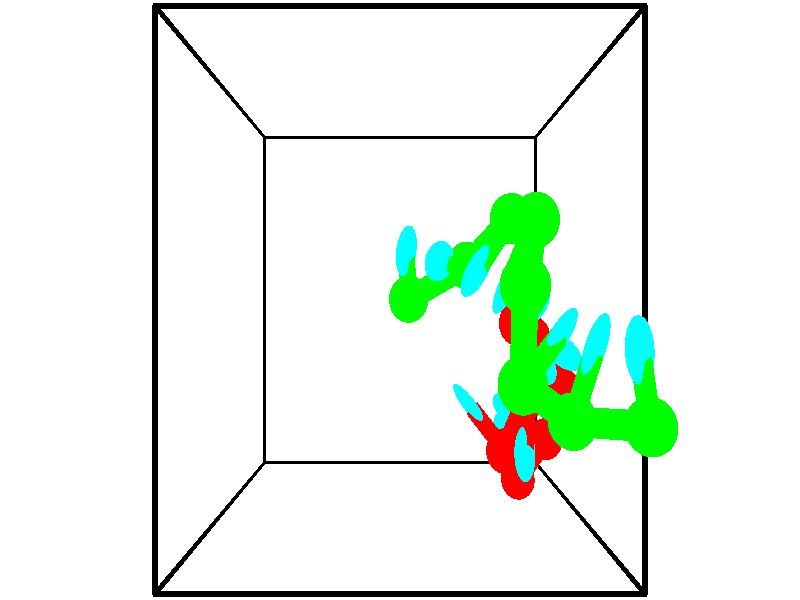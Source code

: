 // switches for output
#declare DRAW_BASES = 1; // possible values are 0, 1; only relevant for DNA ribbons
#declare DRAW_BASES_TYPE = 3; // possible values are 1, 2, 3; only relevant for DNA ribbons
#declare DRAW_FOG = 0; // set to 1 to enable fog

#include "colors.inc"

#include "transforms.inc"
background { rgb <1, 1, 1>}

#default {
   normal{
       ripples 0.25
       frequency 0.20
       turbulence 0.2
       lambda 5
   }
	finish {
		phong 0.1
		phong_size 40.
	}
}

// original window dimensions: 1024x640


// camera settings

camera {
	sky <-0, 1, 0>
	up <-0, 1, 0>
	right 1.6 * <1, 0, 0>
	location <2.5, 2.5, 11.1562>
	look_at <2.5, 2.5, 2.5>
	direction <0, 0, -8.6562>
	angle 67.0682
}


# declare cpy_camera_pos = <2.5, 2.5, 11.1562>;
# if (DRAW_FOG = 1)
fog {
	fog_type 2
	up vnormalize(cpy_camera_pos)
	color rgbt<1,1,1,0.3>
	distance 1e-5
	fog_alt 3e-3
	fog_offset 4
}
# end


// LIGHTS

# declare lum = 6;
global_settings {
	ambient_light rgb lum * <0.05, 0.05, 0.05>
	max_trace_level 15
}# declare cpy_direct_light_amount = 0.25;
light_source
{	1000 * <-1, -1, 1>,
	rgb lum * cpy_direct_light_amount
	parallel
}

light_source
{	1000 * <1, 1, -1>,
	rgb lum * cpy_direct_light_amount
	parallel
}

// strand 0

// nucleotide -1

// particle -1
sphere {
	<3.898282, 0.825210, 3.131703> 0.250000
	pigment { color rgbt <1,0,0,0> }
	no_shadow
}
cylinder {
	<3.635308, 1.105918, 3.021940>,  <3.477524, 1.274343, 2.956082>, 0.100000
	pigment { color rgbt <1,0,0,0> }
	no_shadow
}
cylinder {
	<3.635308, 1.105918, 3.021940>,  <3.898282, 0.825210, 3.131703>, 0.100000
	pigment { color rgbt <1,0,0,0> }
	no_shadow
}

// particle -1
sphere {
	<3.635308, 1.105918, 3.021940> 0.100000
	pigment { color rgbt <1,0,0,0> }
	no_shadow
}
sphere {
	0, 1
	scale<0.080000,0.200000,0.300000>
	matrix <0.747857, 0.652229, -0.123723,
		0.092152, -0.286557, -0.953621,
		-0.657433, 0.701770, -0.274408,
		3.438078, 1.316449, 2.939617>
	pigment { color rgbt <0,1,1,0> }
	no_shadow
}
cylinder {
	<4.187400, 1.472718, 3.266250>,  <3.898282, 0.825210, 3.131703>, 0.130000
	pigment { color rgbt <1,0,0,0> }
	no_shadow
}

// nucleotide -1

// particle -1
sphere {
	<4.187400, 1.472718, 3.266250> 0.250000
	pigment { color rgbt <1,0,0,0> }
	no_shadow
}
cylinder {
	<4.110227, 1.151251, 3.491423>,  <4.063922, 0.958370, 3.626527>, 0.100000
	pigment { color rgbt <1,0,0,0> }
	no_shadow
}
cylinder {
	<4.110227, 1.151251, 3.491423>,  <4.187400, 1.472718, 3.266250>, 0.100000
	pigment { color rgbt <1,0,0,0> }
	no_shadow
}

// particle -1
sphere {
	<4.110227, 1.151251, 3.491423> 0.100000
	pigment { color rgbt <1,0,0,0> }
	no_shadow
}
sphere {
	0, 1
	scale<0.080000,0.200000,0.300000>
	matrix <0.726703, 0.268458, 0.632323,
		-0.659302, 0.531082, 0.532234,
		-0.192933, -0.803668, 0.562934,
		4.052347, 0.910150, 3.660303>
	pigment { color rgbt <0,1,1,0> }
	no_shadow
}
cylinder {
	<4.064878, 2.239641, 3.152909>,  <4.187400, 1.472718, 3.266250>, 0.130000
	pigment { color rgbt <1,0,0,0> }
	no_shadow
}

// nucleotide -1

// particle -1
sphere {
	<4.064878, 2.239641, 3.152909> 0.250000
	pigment { color rgbt <1,0,0,0> }
	no_shadow
}
cylinder {
	<4.417916, 2.057727, 3.105247>,  <4.629739, 1.948579, 3.076651>, 0.100000
	pigment { color rgbt <1,0,0,0> }
	no_shadow
}
cylinder {
	<4.417916, 2.057727, 3.105247>,  <4.064878, 2.239641, 3.152909>, 0.100000
	pigment { color rgbt <1,0,0,0> }
	no_shadow
}

// particle -1
sphere {
	<4.417916, 2.057727, 3.105247> 0.100000
	pigment { color rgbt <1,0,0,0> }
	no_shadow
}
sphere {
	0, 1
	scale<0.080000,0.200000,0.300000>
	matrix <-0.351246, -0.469411, -0.810111,
		0.312494, 0.756852, -0.574041,
		0.882595, -0.454784, -0.119154,
		4.682695, 1.921292, 3.069501>
	pigment { color rgbt <0,1,1,0> }
	no_shadow
}
cylinder {
	<4.202516, 2.397904, 2.520259>,  <4.064878, 2.239641, 3.152909>, 0.130000
	pigment { color rgbt <1,0,0,0> }
	no_shadow
}

// nucleotide -1

// particle -1
sphere {
	<4.202516, 2.397904, 2.520259> 0.250000
	pigment { color rgbt <1,0,0,0> }
	no_shadow
}
cylinder {
	<4.360948, 2.051355, 2.641928>,  <4.456007, 1.843426, 2.714929>, 0.100000
	pigment { color rgbt <1,0,0,0> }
	no_shadow
}
cylinder {
	<4.360948, 2.051355, 2.641928>,  <4.202516, 2.397904, 2.520259>, 0.100000
	pigment { color rgbt <1,0,0,0> }
	no_shadow
}

// particle -1
sphere {
	<4.360948, 2.051355, 2.641928> 0.100000
	pigment { color rgbt <1,0,0,0> }
	no_shadow
}
sphere {
	0, 1
	scale<0.080000,0.200000,0.300000>
	matrix <-0.372185, -0.454311, -0.809370,
		0.839404, 0.207367, -0.502394,
		0.396080, -0.866372, 0.304171,
		4.479772, 1.791443, 2.733179>
	pigment { color rgbt <0,1,1,0> }
	no_shadow
}
cylinder {
	<4.535189, 2.042163, 1.924626>,  <4.202516, 2.397904, 2.520259>, 0.130000
	pigment { color rgbt <1,0,0,0> }
	no_shadow
}

// nucleotide -1

// particle -1
sphere {
	<4.535189, 2.042163, 1.924626> 0.250000
	pigment { color rgbt <1,0,0,0> }
	no_shadow
}
cylinder {
	<4.403117, 1.775970, 2.192391>,  <4.323874, 1.616254, 2.353050>, 0.100000
	pigment { color rgbt <1,0,0,0> }
	no_shadow
}
cylinder {
	<4.403117, 1.775970, 2.192391>,  <4.535189, 2.042163, 1.924626>, 0.100000
	pigment { color rgbt <1,0,0,0> }
	no_shadow
}

// particle -1
sphere {
	<4.403117, 1.775970, 2.192391> 0.100000
	pigment { color rgbt <1,0,0,0> }
	no_shadow
}
sphere {
	0, 1
	scale<0.080000,0.200000,0.300000>
	matrix <-0.182330, -0.650863, -0.736975,
		0.926141, -0.365388, 0.093564,
		-0.330179, -0.665484, 0.669413,
		4.304063, 1.576325, 2.393215>
	pigment { color rgbt <0,1,1,0> }
	no_shadow
}
cylinder {
	<4.958166, 1.396252, 2.034388>,  <4.535189, 2.042163, 1.924626>, 0.130000
	pigment { color rgbt <1,0,0,0> }
	no_shadow
}

// nucleotide -1

// particle -1
sphere {
	<4.958166, 1.396252, 2.034388> 0.250000
	pigment { color rgbt <1,0,0,0> }
	no_shadow
}
cylinder {
	<4.562547, 1.360862, 2.081645>,  <4.325175, 1.339627, 2.109998>, 0.100000
	pigment { color rgbt <1,0,0,0> }
	no_shadow
}
cylinder {
	<4.562547, 1.360862, 2.081645>,  <4.958166, 1.396252, 2.034388>, 0.100000
	pigment { color rgbt <1,0,0,0> }
	no_shadow
}

// particle -1
sphere {
	<4.562547, 1.360862, 2.081645> 0.100000
	pigment { color rgbt <1,0,0,0> }
	no_shadow
}
sphere {
	0, 1
	scale<0.080000,0.200000,0.300000>
	matrix <-0.028372, -0.671523, -0.740440,
		0.144846, -0.735682, 0.661658,
		-0.989047, -0.088477, 0.118141,
		4.265832, 1.334319, 2.117087>
	pigment { color rgbt <0,1,1,0> }
	no_shadow
}
cylinder {
	<4.623048, 0.795638, 2.299598>,  <4.958166, 1.396252, 2.034388>, 0.130000
	pigment { color rgbt <1,0,0,0> }
	no_shadow
}

// nucleotide -1

// particle -1
sphere {
	<4.623048, 0.795638, 2.299598> 0.250000
	pigment { color rgbt <1,0,0,0> }
	no_shadow
}
cylinder {
	<4.372802, 0.980679, 2.048327>,  <4.222654, 1.091703, 1.897564>, 0.100000
	pigment { color rgbt <1,0,0,0> }
	no_shadow
}
cylinder {
	<4.372802, 0.980679, 2.048327>,  <4.623048, 0.795638, 2.299598>, 0.100000
	pigment { color rgbt <1,0,0,0> }
	no_shadow
}

// particle -1
sphere {
	<4.372802, 0.980679, 2.048327> 0.100000
	pigment { color rgbt <1,0,0,0> }
	no_shadow
}
sphere {
	0, 1
	scale<0.080000,0.200000,0.300000>
	matrix <0.066065, -0.770912, -0.633507,
		-0.777334, -0.437829, 0.451728,
		-0.625610, 0.462603, -0.628180,
		4.185117, 1.119459, 1.859873>
	pigment { color rgbt <0,1,1,0> }
	no_shadow
}
cylinder {
	<4.289781, 0.230801, 1.983870>,  <4.623048, 0.795638, 2.299598>, 0.130000
	pigment { color rgbt <1,0,0,0> }
	no_shadow
}

// nucleotide -1

// particle -1
sphere {
	<4.289781, 0.230801, 1.983870> 0.250000
	pigment { color rgbt <1,0,0,0> }
	no_shadow
}
cylinder {
	<4.232820, 0.537172, 1.733087>,  <4.198643, 0.720995, 1.582617>, 0.100000
	pigment { color rgbt <1,0,0,0> }
	no_shadow
}
cylinder {
	<4.232820, 0.537172, 1.733087>,  <4.289781, 0.230801, 1.983870>, 0.100000
	pigment { color rgbt <1,0,0,0> }
	no_shadow
}

// particle -1
sphere {
	<4.232820, 0.537172, 1.733087> 0.100000
	pigment { color rgbt <1,0,0,0> }
	no_shadow
}
sphere {
	0, 1
	scale<0.080000,0.200000,0.300000>
	matrix <0.040169, -0.628420, -0.776836,
		-0.988993, -0.135809, 0.058723,
		-0.142404, 0.765927, -0.626958,
		4.190098, 0.766950, 1.544999>
	pigment { color rgbt <0,1,1,0> }
	no_shadow
}
// strand 1

// nucleotide -1

// particle -1
sphere {
	<2.610743, 2.508641, 3.483484> 0.250000
	pigment { color rgbt <0,1,0,0> }
	no_shadow
}
cylinder {
	<2.591432, 2.777725, 3.778816>,  <2.579846, 2.939175, 3.956015>, 0.100000
	pigment { color rgbt <0,1,0,0> }
	no_shadow
}
cylinder {
	<2.591432, 2.777725, 3.778816>,  <2.610743, 2.508641, 3.483484>, 0.100000
	pigment { color rgbt <0,1,0,0> }
	no_shadow
}

// particle -1
sphere {
	<2.591432, 2.777725, 3.778816> 0.100000
	pigment { color rgbt <0,1,0,0> }
	no_shadow
}
sphere {
	0, 1
	scale<0.080000,0.200000,0.300000>
	matrix <0.849315, -0.361380, 0.384796,
		0.525674, 0.645652, -0.553896,
		-0.048277, 0.672710, 0.738330,
		2.576949, 2.979538, 4.000315>
	pigment { color rgbt <0,1,1,0> }
	no_shadow
}
cylinder {
	<3.337730, 2.860441, 3.580033>,  <2.610743, 2.508641, 3.483484>, 0.130000
	pigment { color rgbt <0,1,0,0> }
	no_shadow
}

// nucleotide -1

// particle -1
sphere {
	<3.337730, 2.860441, 3.580033> 0.250000
	pigment { color rgbt <0,1,0,0> }
	no_shadow
}
cylinder {
	<3.121032, 2.867890, 3.916167>,  <2.991013, 2.872360, 4.117848>, 0.100000
	pigment { color rgbt <0,1,0,0> }
	no_shadow
}
cylinder {
	<3.121032, 2.867890, 3.916167>,  <3.337730, 2.860441, 3.580033>, 0.100000
	pigment { color rgbt <0,1,0,0> }
	no_shadow
}

// particle -1
sphere {
	<3.121032, 2.867890, 3.916167> 0.100000
	pigment { color rgbt <0,1,0,0> }
	no_shadow
}
sphere {
	0, 1
	scale<0.080000,0.200000,0.300000>
	matrix <0.804244, -0.279137, 0.524665,
		0.244339, 0.960071, 0.136244,
		-0.541746, 0.018623, 0.840336,
		2.958508, 2.873477, 4.168268>
	pigment { color rgbt <0,1,1,0> }
	no_shadow
}
cylinder {
	<3.809393, 3.297968, 4.040700>,  <3.337730, 2.860441, 3.580033>, 0.130000
	pigment { color rgbt <0,1,0,0> }
	no_shadow
}

// nucleotide -1

// particle -1
sphere {
	<3.809393, 3.297968, 4.040700> 0.250000
	pigment { color rgbt <0,1,0,0> }
	no_shadow
}
cylinder {
	<3.566285, 3.001653, 4.155138>,  <3.420421, 2.823864, 4.223802>, 0.100000
	pigment { color rgbt <0,1,0,0> }
	no_shadow
}
cylinder {
	<3.566285, 3.001653, 4.155138>,  <3.809393, 3.297968, 4.040700>, 0.100000
	pigment { color rgbt <0,1,0,0> }
	no_shadow
}

// particle -1
sphere {
	<3.566285, 3.001653, 4.155138> 0.100000
	pigment { color rgbt <0,1,0,0> }
	no_shadow
}
sphere {
	0, 1
	scale<0.080000,0.200000,0.300000>
	matrix <0.734203, -0.386902, 0.557901,
		-0.302595, 0.549128, 0.779035,
		-0.607769, -0.740787, 0.286096,
		3.383955, 2.779417, 4.240967>
	pigment { color rgbt <0,1,1,0> }
	no_shadow
}
cylinder {
	<3.959585, 3.215490, 4.672641>,  <3.809393, 3.297968, 4.040700>, 0.130000
	pigment { color rgbt <0,1,0,0> }
	no_shadow
}

// nucleotide -1

// particle -1
sphere {
	<3.959585, 3.215490, 4.672641> 0.250000
	pigment { color rgbt <0,1,0,0> }
	no_shadow
}
cylinder {
	<3.813287, 2.879451, 4.512407>,  <3.725509, 2.677828, 4.416267>, 0.100000
	pigment { color rgbt <0,1,0,0> }
	no_shadow
}
cylinder {
	<3.813287, 2.879451, 4.512407>,  <3.959585, 3.215490, 4.672641>, 0.100000
	pigment { color rgbt <0,1,0,0> }
	no_shadow
}

// particle -1
sphere {
	<3.813287, 2.879451, 4.512407> 0.100000
	pigment { color rgbt <0,1,0,0> }
	no_shadow
}
sphere {
	0, 1
	scale<0.080000,0.200000,0.300000>
	matrix <0.746878, -0.521740, 0.412263,
		-0.555342, -0.148404, 0.818274,
		-0.365744, -0.840098, -0.400584,
		3.703564, 2.627422, 4.392232>
	pigment { color rgbt <0,1,1,0> }
	no_shadow
}
cylinder {
	<3.740383, 2.621301, 5.176499>,  <3.959585, 3.215490, 4.672641>, 0.130000
	pigment { color rgbt <0,1,0,0> }
	no_shadow
}

// nucleotide -1

// particle -1
sphere {
	<3.740383, 2.621301, 5.176499> 0.250000
	pigment { color rgbt <0,1,0,0> }
	no_shadow
}
cylinder {
	<3.879217, 2.518144, 4.815828>,  <3.962517, 2.456249, 4.599425>, 0.100000
	pigment { color rgbt <0,1,0,0> }
	no_shadow
}
cylinder {
	<3.879217, 2.518144, 4.815828>,  <3.740383, 2.621301, 5.176499>, 0.100000
	pigment { color rgbt <0,1,0,0> }
	no_shadow
}

// particle -1
sphere {
	<3.879217, 2.518144, 4.815828> 0.100000
	pigment { color rgbt <0,1,0,0> }
	no_shadow
}
sphere {
	0, 1
	scale<0.080000,0.200000,0.300000>
	matrix <0.640264, -0.637365, 0.428752,
		-0.685271, -0.726124, -0.056098,
		0.347082, -0.257894, -0.901679,
		3.983342, 2.440776, 4.545324>
	pigment { color rgbt <0,1,1,0> }
	no_shadow
}
cylinder {
	<3.731956, 1.786282, 5.098742>,  <3.740383, 2.621301, 5.176499>, 0.130000
	pigment { color rgbt <0,1,0,0> }
	no_shadow
}

// nucleotide -1

// particle -1
sphere {
	<3.731956, 1.786282, 5.098742> 0.250000
	pigment { color rgbt <0,1,0,0> }
	no_shadow
}
cylinder {
	<3.998649, 2.025443, 4.920763>,  <4.158665, 2.168939, 4.813974>, 0.100000
	pigment { color rgbt <0,1,0,0> }
	no_shadow
}
cylinder {
	<3.998649, 2.025443, 4.920763>,  <3.731956, 1.786282, 5.098742>, 0.100000
	pigment { color rgbt <0,1,0,0> }
	no_shadow
}

// particle -1
sphere {
	<3.998649, 2.025443, 4.920763> 0.100000
	pigment { color rgbt <0,1,0,0> }
	no_shadow
}
sphere {
	0, 1
	scale<0.080000,0.200000,0.300000>
	matrix <0.739826, -0.458747, 0.492148,
		0.090136, -0.657317, -0.748205,
		0.666733, 0.597902, -0.444950,
		4.198669, 2.204813, 4.787277>
	pigment { color rgbt <0,1,1,0> }
	no_shadow
}
cylinder {
	<4.294832, 1.445073, 4.871008>,  <3.731956, 1.786282, 5.098742>, 0.130000
	pigment { color rgbt <0,1,0,0> }
	no_shadow
}

// nucleotide -1

// particle -1
sphere {
	<4.294832, 1.445073, 4.871008> 0.250000
	pigment { color rgbt <0,1,0,0> }
	no_shadow
}
cylinder {
	<4.416035, 1.821614, 4.930396>,  <4.488757, 2.047538, 4.966029>, 0.100000
	pigment { color rgbt <0,1,0,0> }
	no_shadow
}
cylinder {
	<4.416035, 1.821614, 4.930396>,  <4.294832, 1.445073, 4.871008>, 0.100000
	pigment { color rgbt <0,1,0,0> }
	no_shadow
}

// particle -1
sphere {
	<4.416035, 1.821614, 4.930396> 0.100000
	pigment { color rgbt <0,1,0,0> }
	no_shadow
}
sphere {
	0, 1
	scale<0.080000,0.200000,0.300000>
	matrix <0.707460, -0.326575, 0.626777,
		0.638504, -0.084882, -0.764923,
		0.303007, 0.941352, 0.148469,
		4.506938, 2.104019, 4.974937>
	pigment { color rgbt <0,1,1,0> }
	no_shadow
}
cylinder {
	<5.005584, 1.445239, 5.125628>,  <4.294832, 1.445073, 4.871008>, 0.130000
	pigment { color rgbt <0,1,0,0> }
	no_shadow
}

// nucleotide -1

// particle -1
sphere {
	<5.005584, 1.445239, 5.125628> 0.250000
	pigment { color rgbt <0,1,0,0> }
	no_shadow
}
cylinder {
	<4.899222, 1.814369, 5.237119>,  <4.835405, 2.035847, 5.304013>, 0.100000
	pigment { color rgbt <0,1,0,0> }
	no_shadow
}
cylinder {
	<4.899222, 1.814369, 5.237119>,  <5.005584, 1.445239, 5.125628>, 0.100000
	pigment { color rgbt <0,1,0,0> }
	no_shadow
}

// particle -1
sphere {
	<4.899222, 1.814369, 5.237119> 0.100000
	pigment { color rgbt <0,1,0,0> }
	no_shadow
}
sphere {
	0, 1
	scale<0.080000,0.200000,0.300000>
	matrix <0.566315, -0.084445, 0.819851,
		0.780117, 0.375848, -0.500156,
		-0.265904, 0.922826, 0.278725,
		4.819451, 2.091217, 5.320736>
	pigment { color rgbt <0,1,1,0> }
	no_shadow
}
// box output
cylinder {
	<0.000000, 0.000000, 0.000000>,  <5.000000, 0.000000, 0.000000>, 0.025000
	pigment { color rgbt <0,0,0,0> }
	no_shadow
}
cylinder {
	<0.000000, 0.000000, 0.000000>,  <0.000000, 5.000000, 0.000000>, 0.025000
	pigment { color rgbt <0,0,0,0> }
	no_shadow
}
cylinder {
	<0.000000, 0.000000, 0.000000>,  <0.000000, 0.000000, 5.000000>, 0.025000
	pigment { color rgbt <0,0,0,0> }
	no_shadow
}
cylinder {
	<5.000000, 5.000000, 5.000000>,  <0.000000, 5.000000, 5.000000>, 0.025000
	pigment { color rgbt <0,0,0,0> }
	no_shadow
}
cylinder {
	<5.000000, 5.000000, 5.000000>,  <5.000000, 0.000000, 5.000000>, 0.025000
	pigment { color rgbt <0,0,0,0> }
	no_shadow
}
cylinder {
	<5.000000, 5.000000, 5.000000>,  <5.000000, 5.000000, 0.000000>, 0.025000
	pigment { color rgbt <0,0,0,0> }
	no_shadow
}
cylinder {
	<0.000000, 0.000000, 5.000000>,  <0.000000, 5.000000, 5.000000>, 0.025000
	pigment { color rgbt <0,0,0,0> }
	no_shadow
}
cylinder {
	<0.000000, 0.000000, 5.000000>,  <5.000000, 0.000000, 5.000000>, 0.025000
	pigment { color rgbt <0,0,0,0> }
	no_shadow
}
cylinder {
	<5.000000, 5.000000, 0.000000>,  <0.000000, 5.000000, 0.000000>, 0.025000
	pigment { color rgbt <0,0,0,0> }
	no_shadow
}
cylinder {
	<5.000000, 5.000000, 0.000000>,  <5.000000, 0.000000, 0.000000>, 0.025000
	pigment { color rgbt <0,0,0,0> }
	no_shadow
}
cylinder {
	<5.000000, 0.000000, 5.000000>,  <5.000000, 0.000000, 0.000000>, 0.025000
	pigment { color rgbt <0,0,0,0> }
	no_shadow
}
cylinder {
	<0.000000, 5.000000, 0.000000>,  <0.000000, 5.000000, 5.000000>, 0.025000
	pigment { color rgbt <0,0,0,0> }
	no_shadow
}
// end of box output
